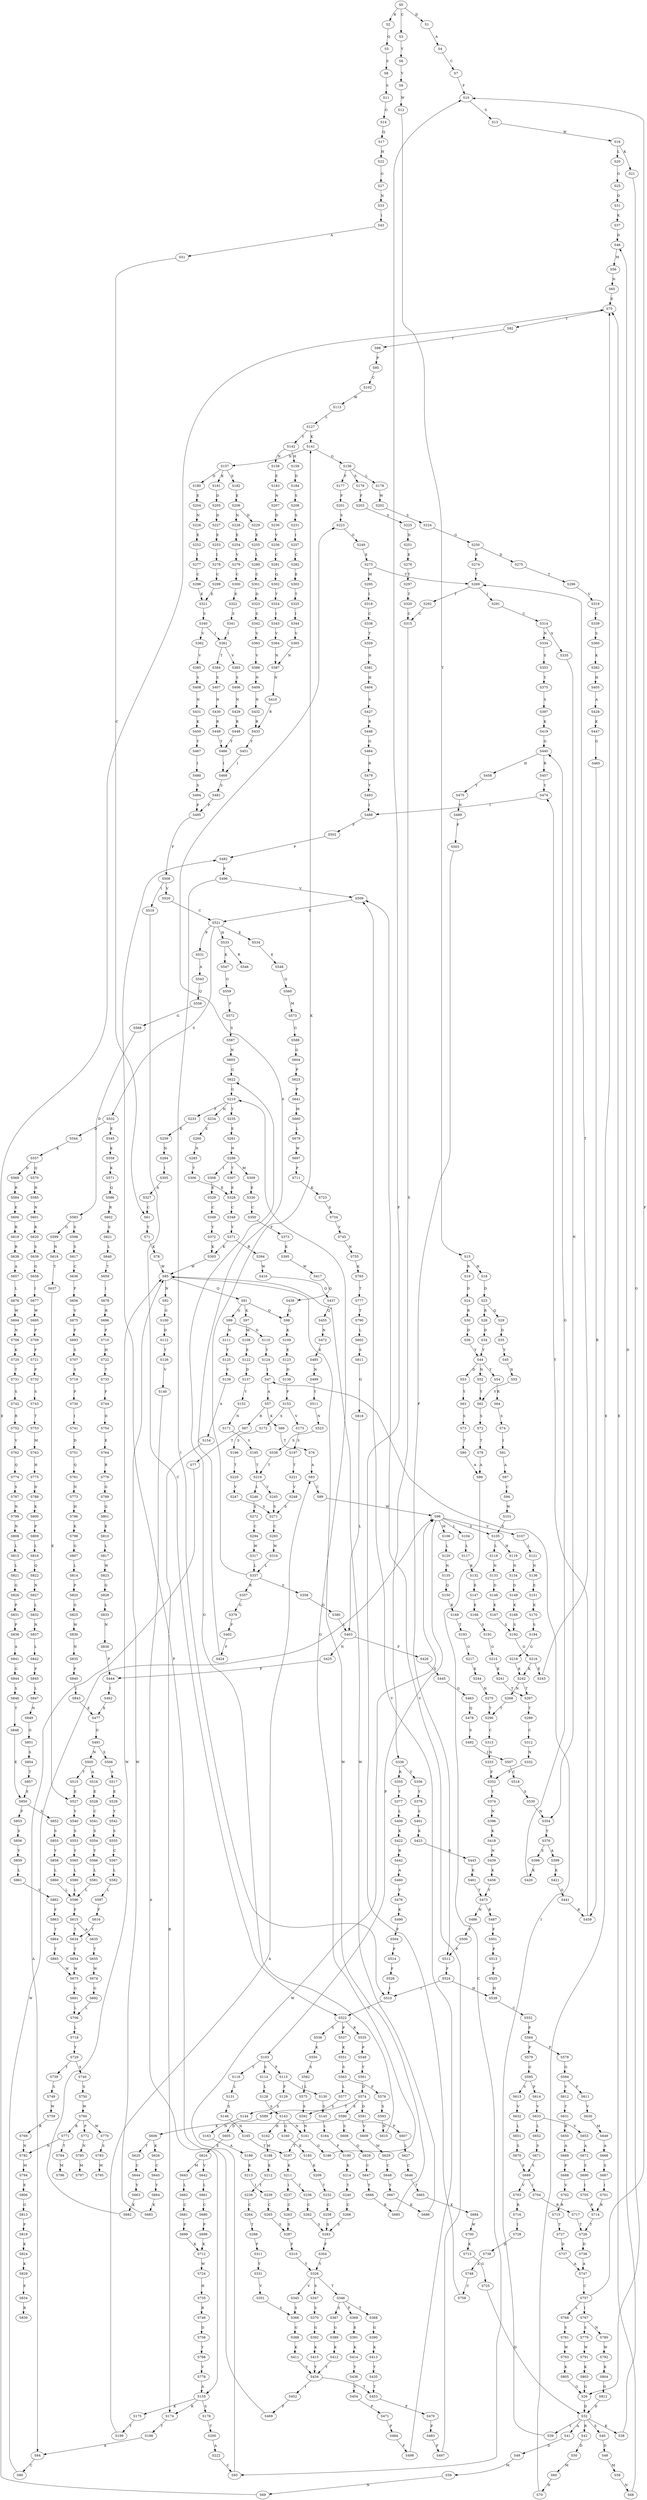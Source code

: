 strict digraph  {
	S0 -> S1 [ label = D ];
	S0 -> S2 [ label = R ];
	S0 -> S3 [ label = C ];
	S1 -> S4 [ label = A ];
	S2 -> S5 [ label = Q ];
	S3 -> S6 [ label = Y ];
	S4 -> S7 [ label = C ];
	S5 -> S8 [ label = S ];
	S6 -> S9 [ label = V ];
	S7 -> S10 [ label = F ];
	S8 -> S11 [ label = S ];
	S9 -> S12 [ label = W ];
	S10 -> S13 [ label = S ];
	S11 -> S14 [ label = G ];
	S12 -> S15 [ label = T ];
	S13 -> S16 [ label = W ];
	S14 -> S17 [ label = Q ];
	S15 -> S18 [ label = H ];
	S15 -> S19 [ label = R ];
	S16 -> S20 [ label = L ];
	S16 -> S21 [ label = K ];
	S17 -> S22 [ label = H ];
	S18 -> S23 [ label = D ];
	S19 -> S24 [ label = D ];
	S20 -> S25 [ label = G ];
	S21 -> S26 [ label = G ];
	S22 -> S27 [ label = G ];
	S23 -> S28 [ label = R ];
	S23 -> S29 [ label = Q ];
	S24 -> S30 [ label = R ];
	S25 -> S31 [ label = D ];
	S26 -> S32 [ label = D ];
	S27 -> S33 [ label = N ];
	S28 -> S34 [ label = D ];
	S29 -> S35 [ label = D ];
	S30 -> S36 [ label = D ];
	S31 -> S37 [ label = K ];
	S32 -> S38 [ label = K ];
	S32 -> S39 [ label = Y ];
	S32 -> S40 [ label = S ];
	S32 -> S41 [ label = A ];
	S32 -> S42 [ label = R ];
	S33 -> S43 [ label = I ];
	S34 -> S44 [ label = Y ];
	S35 -> S45 [ label = Y ];
	S36 -> S44 [ label = Y ];
	S37 -> S46 [ label = D ];
	S38 -> S46 [ label = D ];
	S39 -> S47 [ label = I ];
	S40 -> S48 [ label = D ];
	S41 -> S49 [ label = D ];
	S42 -> S50 [ label = D ];
	S43 -> S51 [ label = A ];
	S44 -> S52 [ label = N ];
	S44 -> S53 [ label = D ];
	S44 -> S54 [ label = Y ];
	S45 -> S55 [ label = N ];
	S46 -> S56 [ label = M ];
	S47 -> S57 [ label = A ];
	S48 -> S58 [ label = M ];
	S49 -> S59 [ label = M ];
	S50 -> S60 [ label = M ];
	S51 -> S61 [ label = C ];
	S52 -> S62 [ label = Y ];
	S53 -> S63 [ label = Y ];
	S54 -> S64 [ label = R ];
	S55 -> S62 [ label = Y ];
	S56 -> S65 [ label = N ];
	S57 -> S66 [ label = K ];
	S57 -> S67 [ label = R ];
	S58 -> S68 [ label = N ];
	S59 -> S69 [ label = N ];
	S60 -> S70 [ label = N ];
	S61 -> S71 [ label = Y ];
	S62 -> S72 [ label = S ];
	S63 -> S73 [ label = S ];
	S64 -> S74 [ label = S ];
	S65 -> S75 [ label = E ];
	S66 -> S76 [ label = T ];
	S67 -> S77 [ label = T ];
	S68 -> S75 [ label = E ];
	S69 -> S75 [ label = E ];
	S70 -> S75 [ label = E ];
	S71 -> S78 [ label = K ];
	S72 -> S79 [ label = T ];
	S73 -> S80 [ label = T ];
	S74 -> S81 [ label = I ];
	S75 -> S82 [ label = T ];
	S76 -> S83 [ label = A ];
	S77 -> S84 [ label = A ];
	S78 -> S85 [ label = W ];
	S79 -> S86 [ label = A ];
	S80 -> S86 [ label = A ];
	S81 -> S87 [ label = A ];
	S82 -> S88 [ label = T ];
	S83 -> S89 [ label = C ];
	S84 -> S90 [ label = C ];
	S85 -> S91 [ label = Q ];
	S85 -> S92 [ label = N ];
	S86 -> S93 [ label = C ];
	S87 -> S94 [ label = C ];
	S88 -> S95 [ label = P ];
	S89 -> S96 [ label = W ];
	S90 -> S96 [ label = W ];
	S91 -> S97 [ label = K ];
	S91 -> S98 [ label = Q ];
	S91 -> S99 [ label = G ];
	S92 -> S100 [ label = G ];
	S93 -> S96 [ label = W ];
	S94 -> S101 [ label = W ];
	S95 -> S102 [ label = C ];
	S96 -> S103 [ label = P ];
	S96 -> S104 [ label = L ];
	S96 -> S105 [ label = S ];
	S96 -> S106 [ label = M ];
	S96 -> S107 [ label = V ];
	S97 -> S108 [ label = M ];
	S98 -> S109 [ label = K ];
	S99 -> S110 [ label = D ];
	S99 -> S111 [ label = N ];
	S100 -> S112 [ label = D ];
	S101 -> S105 [ label = S ];
	S102 -> S113 [ label = W ];
	S103 -> S114 [ label = S ];
	S103 -> S115 [ label = F ];
	S103 -> S116 [ label = Y ];
	S104 -> S117 [ label = L ];
	S105 -> S118 [ label = L ];
	S105 -> S119 [ label = H ];
	S106 -> S120 [ label = L ];
	S107 -> S121 [ label = L ];
	S108 -> S122 [ label = E ];
	S109 -> S123 [ label = E ];
	S110 -> S124 [ label = Y ];
	S111 -> S125 [ label = Y ];
	S112 -> S126 [ label = Y ];
	S113 -> S127 [ label = L ];
	S114 -> S128 [ label = L ];
	S115 -> S129 [ label = F ];
	S115 -> S130 [ label = I ];
	S116 -> S131 [ label = L ];
	S117 -> S132 [ label = K ];
	S118 -> S133 [ label = N ];
	S119 -> S134 [ label = N ];
	S120 -> S135 [ label = N ];
	S121 -> S136 [ label = N ];
	S122 -> S137 [ label = D ];
	S123 -> S138 [ label = D ];
	S124 -> S47 [ label = I ];
	S125 -> S139 [ label = V ];
	S126 -> S140 [ label = V ];
	S127 -> S141 [ label = K ];
	S127 -> S142 [ label = Y ];
	S128 -> S143 [ label = S ];
	S129 -> S144 [ label = S ];
	S130 -> S145 [ label = S ];
	S131 -> S146 [ label = S ];
	S132 -> S147 [ label = E ];
	S133 -> S148 [ label = D ];
	S134 -> S149 [ label = D ];
	S135 -> S150 [ label = Q ];
	S136 -> S151 [ label = E ];
	S137 -> S152 [ label = Y ];
	S138 -> S153 [ label = F ];
	S139 -> S154 [ label = A ];
	S140 -> S155 [ label = A ];
	S141 -> S156 [ label = G ];
	S141 -> S157 [ label = N ];
	S142 -> S158 [ label = N ];
	S142 -> S159 [ label = H ];
	S143 -> S160 [ label = G ];
	S143 -> S161 [ label = N ];
	S143 -> S162 [ label = H ];
	S144 -> S163 [ label = N ];
	S145 -> S164 [ label = L ];
	S146 -> S165 [ label = N ];
	S147 -> S166 [ label = E ];
	S148 -> S167 [ label = K ];
	S149 -> S168 [ label = K ];
	S150 -> S169 [ label = K ];
	S151 -> S170 [ label = K ];
	S152 -> S171 [ label = N ];
	S153 -> S172 [ label = S ];
	S153 -> S173 [ label = V ];
	S154 -> S174 [ label = R ];
	S155 -> S175 [ label = K ];
	S155 -> S174 [ label = R ];
	S155 -> S176 [ label = S ];
	S156 -> S177 [ label = F ];
	S156 -> S178 [ label = L ];
	S156 -> S179 [ label = S ];
	S157 -> S180 [ label = D ];
	S157 -> S181 [ label = K ];
	S157 -> S182 [ label = S ];
	S158 -> S183 [ label = E ];
	S159 -> S184 [ label = D ];
	S160 -> S185 [ label = K ];
	S161 -> S186 [ label = G ];
	S161 -> S187 [ label = T ];
	S162 -> S188 [ label = M ];
	S163 -> S189 [ label = A ];
	S164 -> S190 [ label = F ];
	S165 -> S187 [ label = T ];
	S166 -> S191 [ label = S ];
	S167 -> S192 [ label = S ];
	S168 -> S192 [ label = S ];
	S169 -> S193 [ label = T ];
	S170 -> S194 [ label = S ];
	S171 -> S195 [ label = S ];
	S172 -> S196 [ label = S ];
	S173 -> S197 [ label = S ];
	S174 -> S198 [ label = T ];
	S175 -> S199 [ label = T ];
	S176 -> S200 [ label = T ];
	S177 -> S201 [ label = F ];
	S178 -> S202 [ label = W ];
	S179 -> S203 [ label = F ];
	S180 -> S204 [ label = E ];
	S181 -> S205 [ label = D ];
	S182 -> S206 [ label = E ];
	S183 -> S207 [ label = N ];
	S184 -> S208 [ label = S ];
	S185 -> S209 [ label = K ];
	S186 -> S210 [ label = G ];
	S187 -> S211 [ label = K ];
	S188 -> S212 [ label = K ];
	S189 -> S213 [ label = K ];
	S190 -> S214 [ label = K ];
	S191 -> S215 [ label = G ];
	S192 -> S216 [ label = G ];
	S193 -> S217 [ label = G ];
	S194 -> S218 [ label = G ];
	S195 -> S219 [ label = T ];
	S196 -> S220 [ label = T ];
	S197 -> S221 [ label = T ];
	S198 -> S84 [ label = A ];
	S199 -> S83 [ label = A ];
	S200 -> S222 [ label = A ];
	S201 -> S223 [ label = S ];
	S202 -> S224 [ label = S ];
	S203 -> S225 [ label = S ];
	S204 -> S226 [ label = N ];
	S205 -> S227 [ label = D ];
	S206 -> S228 [ label = N ];
	S206 -> S229 [ label = D ];
	S207 -> S230 [ label = D ];
	S208 -> S231 [ label = S ];
	S209 -> S232 [ label = T ];
	S210 -> S233 [ label = F ];
	S210 -> S234 [ label = H ];
	S210 -> S235 [ label = Y ];
	S211 -> S236 [ label = T ];
	S211 -> S237 [ label = I ];
	S212 -> S238 [ label = T ];
	S213 -> S239 [ label = I ];
	S214 -> S240 [ label = T ];
	S215 -> S241 [ label = K ];
	S216 -> S242 [ label = K ];
	S216 -> S243 [ label = E ];
	S217 -> S244 [ label = K ];
	S218 -> S242 [ label = K ];
	S219 -> S245 [ label = V ];
	S219 -> S246 [ label = L ];
	S220 -> S247 [ label = V ];
	S221 -> S248 [ label = V ];
	S222 -> S93 [ label = C ];
	S223 -> S249 [ label = G ];
	S224 -> S250 [ label = G ];
	S225 -> S251 [ label = D ];
	S226 -> S252 [ label = E ];
	S227 -> S253 [ label = E ];
	S228 -> S254 [ label = E ];
	S229 -> S255 [ label = E ];
	S230 -> S256 [ label = V ];
	S231 -> S257 [ label = I ];
	S232 -> S258 [ label = C ];
	S233 -> S259 [ label = E ];
	S234 -> S260 [ label = E ];
	S235 -> S261 [ label = E ];
	S236 -> S262 [ label = C ];
	S237 -> S263 [ label = C ];
	S238 -> S264 [ label = C ];
	S239 -> S265 [ label = C ];
	S240 -> S266 [ label = C ];
	S241 -> S267 [ label = T ];
	S242 -> S267 [ label = T ];
	S242 -> S268 [ label = N ];
	S243 -> S269 [ label = T ];
	S244 -> S270 [ label = N ];
	S245 -> S271 [ label = S ];
	S246 -> S272 [ label = S ];
	S247 -> S271 [ label = S ];
	S248 -> S271 [ label = S ];
	S249 -> S273 [ label = E ];
	S250 -> S274 [ label = E ];
	S250 -> S275 [ label = D ];
	S251 -> S276 [ label = E ];
	S252 -> S277 [ label = I ];
	S253 -> S278 [ label = I ];
	S254 -> S279 [ label = V ];
	S255 -> S280 [ label = L ];
	S256 -> S281 [ label = C ];
	S257 -> S282 [ label = C ];
	S258 -> S283 [ label = S ];
	S259 -> S284 [ label = N ];
	S260 -> S285 [ label = N ];
	S261 -> S286 [ label = N ];
	S262 -> S283 [ label = S ];
	S263 -> S287 [ label = S ];
	S264 -> S288 [ label = T ];
	S265 -> S287 [ label = S ];
	S266 -> S283 [ label = S ];
	S267 -> S289 [ label = T ];
	S268 -> S290 [ label = T ];
	S269 -> S291 [ label = I ];
	S269 -> S292 [ label = T ];
	S270 -> S290 [ label = T ];
	S271 -> S293 [ label = C ];
	S272 -> S294 [ label = C ];
	S273 -> S269 [ label = T ];
	S273 -> S295 [ label = M ];
	S274 -> S269 [ label = T ];
	S275 -> S296 [ label = T ];
	S276 -> S297 [ label = T ];
	S277 -> S298 [ label = C ];
	S278 -> S299 [ label = C ];
	S279 -> S300 [ label = C ];
	S280 -> S301 [ label = C ];
	S281 -> S302 [ label = Q ];
	S282 -> S303 [ label = E ];
	S283 -> S304 [ label = F ];
	S284 -> S305 [ label = I ];
	S285 -> S306 [ label = T ];
	S286 -> S307 [ label = T ];
	S286 -> S308 [ label = I ];
	S286 -> S309 [ label = M ];
	S287 -> S310 [ label = F ];
	S288 -> S311 [ label = F ];
	S289 -> S312 [ label = C ];
	S290 -> S313 [ label = C ];
	S291 -> S314 [ label = C ];
	S292 -> S315 [ label = C ];
	S293 -> S316 [ label = W ];
	S294 -> S317 [ label = W ];
	S295 -> S318 [ label = I ];
	S296 -> S319 [ label = V ];
	S297 -> S320 [ label = T ];
	S298 -> S321 [ label = E ];
	S299 -> S321 [ label = E ];
	S300 -> S322 [ label = E ];
	S301 -> S323 [ label = D ];
	S302 -> S324 [ label = T ];
	S303 -> S325 [ label = T ];
	S304 -> S326 [ label = Y ];
	S305 -> S327 [ label = A ];
	S306 -> S328 [ label = E ];
	S307 -> S328 [ label = E ];
	S308 -> S329 [ label = E ];
	S309 -> S330 [ label = E ];
	S310 -> S326 [ label = Y ];
	S311 -> S331 [ label = Y ];
	S312 -> S332 [ label = N ];
	S313 -> S333 [ label = N ];
	S314 -> S334 [ label = N ];
	S314 -> S335 [ label = S ];
	S315 -> S336 [ label = S ];
	S316 -> S337 [ label = L ];
	S317 -> S337 [ label = L ];
	S318 -> S338 [ label = C ];
	S319 -> S339 [ label = C ];
	S320 -> S315 [ label = C ];
	S321 -> S340 [ label = S ];
	S322 -> S341 [ label = S ];
	S323 -> S342 [ label = S ];
	S324 -> S343 [ label = I ];
	S325 -> S344 [ label = I ];
	S326 -> S345 [ label = V ];
	S326 -> S346 [ label = T ];
	S326 -> S347 [ label = S ];
	S327 -> S61 [ label = C ];
	S328 -> S348 [ label = C ];
	S329 -> S349 [ label = C ];
	S330 -> S350 [ label = C ];
	S331 -> S351 [ label = V ];
	S332 -> S352 [ label = F ];
	S333 -> S352 [ label = F ];
	S334 -> S353 [ label = S ];
	S335 -> S354 [ label = N ];
	S336 -> S355 [ label = R ];
	S336 -> S356 [ label = Y ];
	S337 -> S141 [ label = K ];
	S337 -> S357 [ label = R ];
	S337 -> S358 [ label = S ];
	S338 -> S359 [ label = T ];
	S339 -> S360 [ label = S ];
	S340 -> S361 [ label = I ];
	S340 -> S362 [ label = V ];
	S341 -> S361 [ label = I ];
	S342 -> S363 [ label = V ];
	S343 -> S364 [ label = V ];
	S344 -> S365 [ label = V ];
	S345 -> S366 [ label = S ];
	S346 -> S367 [ label = S ];
	S346 -> S368 [ label = T ];
	S346 -> S369 [ label = F ];
	S347 -> S370 [ label = S ];
	S348 -> S371 [ label = Y ];
	S349 -> S372 [ label = Y ];
	S350 -> S373 [ label = F ];
	S351 -> S366 [ label = S ];
	S352 -> S374 [ label = Y ];
	S353 -> S375 [ label = Y ];
	S354 -> S376 [ label = Y ];
	S355 -> S377 [ label = Y ];
	S356 -> S378 [ label = Y ];
	S357 -> S379 [ label = G ];
	S358 -> S380 [ label = G ];
	S359 -> S381 [ label = N ];
	S360 -> S382 [ label = K ];
	S361 -> S383 [ label = V ];
	S361 -> S384 [ label = T ];
	S362 -> S385 [ label = V ];
	S363 -> S386 [ label = V ];
	S364 -> S387 [ label = N ];
	S365 -> S387 [ label = N ];
	S366 -> S388 [ label = G ];
	S367 -> S389 [ label = G ];
	S368 -> S390 [ label = G ];
	S369 -> S391 [ label = E ];
	S370 -> S392 [ label = G ];
	S371 -> S393 [ label = K ];
	S371 -> S394 [ label = R ];
	S372 -> S393 [ label = K ];
	S373 -> S395 [ label = K ];
	S374 -> S396 [ label = N ];
	S375 -> S397 [ label = S ];
	S376 -> S398 [ label = S ];
	S376 -> S399 [ label = A ];
	S377 -> S400 [ label = L ];
	S378 -> S401 [ label = S ];
	S379 -> S402 [ label = F ];
	S380 -> S403 [ label = L ];
	S381 -> S404 [ label = H ];
	S382 -> S405 [ label = H ];
	S383 -> S406 [ label = S ];
	S384 -> S407 [ label = S ];
	S385 -> S408 [ label = S ];
	S386 -> S409 [ label = N ];
	S387 -> S410 [ label = N ];
	S388 -> S411 [ label = K ];
	S389 -> S412 [ label = K ];
	S390 -> S413 [ label = K ];
	S391 -> S414 [ label = K ];
	S392 -> S415 [ label = K ];
	S393 -> S85 [ label = W ];
	S394 -> S416 [ label = W ];
	S395 -> S417 [ label = W ];
	S396 -> S418 [ label = K ];
	S397 -> S419 [ label = K ];
	S398 -> S420 [ label = K ];
	S399 -> S421 [ label = K ];
	S400 -> S422 [ label = K ];
	S401 -> S423 [ label = K ];
	S402 -> S424 [ label = F ];
	S403 -> S425 [ label = N ];
	S403 -> S426 [ label = F ];
	S404 -> S427 [ label = S ];
	S405 -> S428 [ label = A ];
	S406 -> S429 [ label = N ];
	S407 -> S430 [ label = N ];
	S408 -> S431 [ label = N ];
	S409 -> S432 [ label = N ];
	S410 -> S433 [ label = R ];
	S411 -> S434 [ label = Y ];
	S412 -> S434 [ label = Y ];
	S413 -> S435 [ label = Y ];
	S414 -> S436 [ label = Y ];
	S415 -> S434 [ label = Y ];
	S416 -> S437 [ label = Q ];
	S417 -> S438 [ label = Q ];
	S418 -> S439 [ label = N ];
	S419 -> S440 [ label = G ];
	S420 -> S440 [ label = G ];
	S421 -> S441 [ label = G ];
	S422 -> S442 [ label = R ];
	S423 -> S443 [ label = N ];
	S424 -> S223 [ label = S ];
	S425 -> S444 [ label = P ];
	S426 -> S445 [ label = S ];
	S427 -> S446 [ label = R ];
	S428 -> S447 [ label = K ];
	S429 -> S448 [ label = R ];
	S430 -> S449 [ label = R ];
	S431 -> S450 [ label = K ];
	S432 -> S433 [ label = R ];
	S433 -> S451 [ label = Y ];
	S434 -> S452 [ label = I ];
	S434 -> S453 [ label = T ];
	S435 -> S453 [ label = T ];
	S436 -> S454 [ label = V ];
	S437 -> S455 [ label = Q ];
	S438 -> S98 [ label = Q ];
	S439 -> S456 [ label = K ];
	S440 -> S457 [ label = R ];
	S440 -> S458 [ label = H ];
	S441 -> S459 [ label = R ];
	S442 -> S460 [ label = A ];
	S443 -> S461 [ label = K ];
	S444 -> S462 [ label = I ];
	S445 -> S463 [ label = G ];
	S446 -> S464 [ label = G ];
	S447 -> S465 [ label = G ];
	S448 -> S466 [ label = Y ];
	S449 -> S466 [ label = Y ];
	S450 -> S467 [ label = Y ];
	S451 -> S468 [ label = I ];
	S452 -> S469 [ label = F ];
	S453 -> S470 [ label = F ];
	S454 -> S471 [ label = F ];
	S455 -> S472 [ label = N ];
	S456 -> S473 [ label = Y ];
	S457 -> S474 [ label = Y ];
	S458 -> S475 [ label = Y ];
	S459 -> S474 [ label = Y ];
	S460 -> S476 [ label = Y ];
	S461 -> S473 [ label = Y ];
	S462 -> S477 [ label = E ];
	S463 -> S478 [ label = Q ];
	S464 -> S479 [ label = R ];
	S465 -> S459 [ label = R ];
	S466 -> S468 [ label = I ];
	S467 -> S480 [ label = I ];
	S468 -> S481 [ label = S ];
	S469 -> S482 [ label = P ];
	S470 -> S483 [ label = P ];
	S471 -> S484 [ label = P ];
	S472 -> S485 [ label = E ];
	S473 -> S486 [ label = N ];
	S473 -> S487 [ label = R ];
	S474 -> S488 [ label = I ];
	S475 -> S489 [ label = N ];
	S476 -> S490 [ label = K ];
	S477 -> S491 [ label = G ];
	S478 -> S492 [ label = S ];
	S479 -> S493 [ label = Y ];
	S480 -> S494 [ label = S ];
	S481 -> S495 [ label = P ];
	S482 -> S496 [ label = F ];
	S483 -> S497 [ label = F ];
	S484 -> S498 [ label = F ];
	S485 -> S499 [ label = N ];
	S486 -> S500 [ label = F ];
	S487 -> S501 [ label = F ];
	S488 -> S502 [ label = F ];
	S489 -> S503 [ label = F ];
	S490 -> S504 [ label = F ];
	S491 -> S505 [ label = N ];
	S491 -> S506 [ label = S ];
	S492 -> S507 [ label = I ];
	S493 -> S488 [ label = I ];
	S494 -> S495 [ label = P ];
	S495 -> S508 [ label = F ];
	S496 -> S509 [ label = V ];
	S496 -> S510 [ label = I ];
	S497 -> S509 [ label = V ];
	S498 -> S509 [ label = V ];
	S499 -> S511 [ label = Y ];
	S500 -> S512 [ label = P ];
	S501 -> S513 [ label = P ];
	S502 -> S482 [ label = P ];
	S503 -> S512 [ label = P ];
	S504 -> S514 [ label = P ];
	S505 -> S515 [ label = T ];
	S505 -> S516 [ label = A ];
	S506 -> S517 [ label = S ];
	S507 -> S518 [ label = C ];
	S508 -> S519 [ label = I ];
	S508 -> S520 [ label = V ];
	S509 -> S521 [ label = C ];
	S510 -> S522 [ label = C ];
	S511 -> S523 [ label = N ];
	S512 -> S524 [ label = F ];
	S513 -> S525 [ label = F ];
	S514 -> S526 [ label = F ];
	S515 -> S527 [ label = E ];
	S516 -> S528 [ label = E ];
	S517 -> S529 [ label = E ];
	S518 -> S530 [ label = S ];
	S519 -> S522 [ label = C ];
	S520 -> S521 [ label = C ];
	S521 -> S531 [ label = P ];
	S521 -> S532 [ label = S ];
	S521 -> S533 [ label = H ];
	S521 -> S534 [ label = E ];
	S522 -> S535 [ label = R ];
	S522 -> S536 [ label = S ];
	S522 -> S537 [ label = P ];
	S523 -> S538 [ label = S ];
	S524 -> S510 [ label = I ];
	S524 -> S539 [ label = H ];
	S525 -> S539 [ label = H ];
	S526 -> S510 [ label = I ];
	S527 -> S540 [ label = Y ];
	S528 -> S541 [ label = C ];
	S529 -> S542 [ label = Y ];
	S530 -> S354 [ label = N ];
	S531 -> S543 [ label = A ];
	S532 -> S544 [ label = D ];
	S532 -> S545 [ label = E ];
	S533 -> S546 [ label = R ];
	S533 -> S547 [ label = K ];
	S534 -> S548 [ label = E ];
	S535 -> S549 [ label = P ];
	S536 -> S550 [ label = K ];
	S537 -> S551 [ label = K ];
	S538 -> S219 [ label = T ];
	S539 -> S552 [ label = C ];
	S540 -> S553 [ label = S ];
	S541 -> S554 [ label = S ];
	S542 -> S555 [ label = S ];
	S543 -> S556 [ label = Q ];
	S544 -> S557 [ label = K ];
	S545 -> S558 [ label = K ];
	S547 -> S559 [ label = G ];
	S548 -> S560 [ label = Q ];
	S549 -> S561 [ label = Y ];
	S550 -> S562 [ label = S ];
	S551 -> S563 [ label = S ];
	S552 -> S564 [ label = P ];
	S553 -> S565 [ label = Y ];
	S554 -> S566 [ label = Y ];
	S555 -> S567 [ label = C ];
	S556 -> S568 [ label = G ];
	S557 -> S569 [ label = D ];
	S557 -> S570 [ label = Q ];
	S558 -> S571 [ label = K ];
	S559 -> S572 [ label = F ];
	S560 -> S573 [ label = M ];
	S561 -> S574 [ label = D ];
	S562 -> S575 [ label = L ];
	S563 -> S576 [ label = F ];
	S563 -> S577 [ label = L ];
	S564 -> S578 [ label = P ];
	S564 -> S579 [ label = F ];
	S565 -> S580 [ label = L ];
	S566 -> S581 [ label = L ];
	S567 -> S582 [ label = L ];
	S568 -> S583 [ label = D ];
	S569 -> S584 [ label = R ];
	S570 -> S585 [ label = H ];
	S571 -> S586 [ label = Q ];
	S572 -> S587 [ label = S ];
	S573 -> S588 [ label = G ];
	S574 -> S589 [ label = T ];
	S574 -> S590 [ label = E ];
	S574 -> S591 [ label = D ];
	S575 -> S592 [ label = S ];
	S576 -> S593 [ label = S ];
	S577 -> S592 [ label = S ];
	S578 -> S594 [ label = G ];
	S579 -> S595 [ label = G ];
	S580 -> S596 [ label = L ];
	S581 -> S596 [ label = L ];
	S582 -> S597 [ label = L ];
	S583 -> S598 [ label = S ];
	S583 -> S599 [ label = G ];
	S584 -> S600 [ label = E ];
	S585 -> S601 [ label = N ];
	S586 -> S602 [ label = R ];
	S587 -> S603 [ label = N ];
	S588 -> S604 [ label = G ];
	S589 -> S605 [ label = D ];
	S590 -> S606 [ label = K ];
	S590 -> S607 [ label = P ];
	S590 -> S608 [ label = S ];
	S591 -> S609 [ label = V ];
	S592 -> S161 [ label = N ];
	S593 -> S610 [ label = N ];
	S594 -> S611 [ label = F ];
	S594 -> S612 [ label = V ];
	S595 -> S613 [ label = S ];
	S595 -> S614 [ label = P ];
	S596 -> S615 [ label = F ];
	S597 -> S616 [ label = F ];
	S598 -> S617 [ label = S ];
	S599 -> S618 [ label = N ];
	S600 -> S619 [ label = R ];
	S601 -> S620 [ label = R ];
	S602 -> S621 [ label = S ];
	S603 -> S622 [ label = G ];
	S604 -> S623 [ label = P ];
	S605 -> S624 [ label = E ];
	S606 -> S625 [ label = T ];
	S606 -> S626 [ label = K ];
	S607 -> S627 [ label = L ];
	S608 -> S628 [ label = Q ];
	S609 -> S629 [ label = M ];
	S610 -> S622 [ label = G ];
	S611 -> S630 [ label = V ];
	S612 -> S631 [ label = T ];
	S613 -> S632 [ label = V ];
	S614 -> S633 [ label = V ];
	S615 -> S634 [ label = T ];
	S615 -> S635 [ label = A ];
	S616 -> S634 [ label = T ];
	S617 -> S636 [ label = C ];
	S618 -> S637 [ label = T ];
	S619 -> S638 [ label = R ];
	S620 -> S639 [ label = S ];
	S621 -> S640 [ label = L ];
	S622 -> S210 [ label = G ];
	S623 -> S641 [ label = P ];
	S624 -> S642 [ label = V ];
	S624 -> S643 [ label = M ];
	S625 -> S644 [ label = C ];
	S626 -> S645 [ label = C ];
	S627 -> S646 [ label = C ];
	S628 -> S647 [ label = C ];
	S629 -> S648 [ label = C ];
	S630 -> S649 [ label = M ];
	S631 -> S650 [ label = R ];
	S632 -> S651 [ label = L ];
	S633 -> S652 [ label = L ];
	S633 -> S653 [ label = V ];
	S634 -> S654 [ label = T ];
	S635 -> S655 [ label = T ];
	S636 -> S656 [ label = F ];
	S637 -> S527 [ label = E ];
	S638 -> S657 [ label = A ];
	S639 -> S658 [ label = G ];
	S640 -> S659 [ label = T ];
	S641 -> S660 [ label = M ];
	S642 -> S661 [ label = L ];
	S643 -> S662 [ label = L ];
	S644 -> S663 [ label = Y ];
	S645 -> S664 [ label = Y ];
	S646 -> S665 [ label = T ];
	S647 -> S666 [ label = Y ];
	S648 -> S667 [ label = Y ];
	S649 -> S668 [ label = A ];
	S650 -> S669 [ label = A ];
	S651 -> S670 [ label = S ];
	S652 -> S671 [ label = S ];
	S653 -> S672 [ label = A ];
	S654 -> S673 [ label = W ];
	S655 -> S674 [ label = W ];
	S656 -> S675 [ label = V ];
	S657 -> S676 [ label = L ];
	S658 -> S677 [ label = I ];
	S659 -> S678 [ label = I ];
	S660 -> S679 [ label = L ];
	S661 -> S680 [ label = C ];
	S662 -> S681 [ label = C ];
	S663 -> S682 [ label = K ];
	S664 -> S683 [ label = K ];
	S665 -> S684 [ label = K ];
	S666 -> S685 [ label = K ];
	S667 -> S686 [ label = K ];
	S668 -> S687 [ label = S ];
	S669 -> S688 [ label = P ];
	S670 -> S689 [ label = S ];
	S671 -> S689 [ label = S ];
	S672 -> S690 [ label = S ];
	S673 -> S691 [ label = G ];
	S674 -> S692 [ label = G ];
	S675 -> S693 [ label = F ];
	S676 -> S694 [ label = W ];
	S677 -> S695 [ label = W ];
	S678 -> S696 [ label = R ];
	S679 -> S697 [ label = W ];
	S680 -> S698 [ label = P ];
	S681 -> S699 [ label = P ];
	S682 -> S85 [ label = W ];
	S683 -> S85 [ label = W ];
	S684 -> S700 [ label = W ];
	S685 -> S85 [ label = W ];
	S686 -> S85 [ label = W ];
	S687 -> S701 [ label = I ];
	S688 -> S702 [ label = V ];
	S689 -> S703 [ label = V ];
	S689 -> S704 [ label = I ];
	S690 -> S705 [ label = I ];
	S691 -> S706 [ label = L ];
	S692 -> S706 [ label = L ];
	S693 -> S707 [ label = S ];
	S694 -> S708 [ label = N ];
	S695 -> S709 [ label = P ];
	S696 -> S710 [ label = P ];
	S697 -> S711 [ label = P ];
	S698 -> S712 [ label = K ];
	S699 -> S712 [ label = K ];
	S700 -> S713 [ label = K ];
	S701 -> S714 [ label = R ];
	S702 -> S715 [ label = R ];
	S703 -> S716 [ label = R ];
	S704 -> S717 [ label = R ];
	S705 -> S714 [ label = R ];
	S706 -> S718 [ label = L ];
	S707 -> S719 [ label = S ];
	S708 -> S720 [ label = K ];
	S709 -> S721 [ label = F ];
	S710 -> S722 [ label = H ];
	S711 -> S723 [ label = K ];
	S712 -> S724 [ label = W ];
	S713 -> S725 [ label = G ];
	S714 -> S726 [ label = T ];
	S715 -> S727 [ label = T ];
	S716 -> S728 [ label = I ];
	S717 -> S726 [ label = T ];
	S718 -> S729 [ label = Y ];
	S719 -> S730 [ label = P ];
	S720 -> S731 [ label = T ];
	S721 -> S732 [ label = P ];
	S722 -> S733 [ label = T ];
	S723 -> S734 [ label = S ];
	S724 -> S735 [ label = H ];
	S725 -> S32 [ label = D ];
	S726 -> S736 [ label = D ];
	S727 -> S737 [ label = D ];
	S728 -> S738 [ label = D ];
	S729 -> S739 [ label = T ];
	S729 -> S740 [ label = S ];
	S730 -> S741 [ label = I ];
	S731 -> S742 [ label = S ];
	S732 -> S743 [ label = S ];
	S733 -> S744 [ label = F ];
	S734 -> S745 [ label = V ];
	S735 -> S746 [ label = R ];
	S736 -> S747 [ label = A ];
	S737 -> S747 [ label = A ];
	S738 -> S748 [ label = A ];
	S739 -> S749 [ label = S ];
	S740 -> S750 [ label = S ];
	S741 -> S751 [ label = D ];
	S742 -> S752 [ label = R ];
	S743 -> S753 [ label = T ];
	S744 -> S754 [ label = D ];
	S745 -> S755 [ label = N ];
	S746 -> S756 [ label = D ];
	S747 -> S757 [ label = C ];
	S748 -> S758 [ label = C ];
	S749 -> S759 [ label = W ];
	S750 -> S760 [ label = W ];
	S751 -> S761 [ label = Q ];
	S752 -> S762 [ label = V ];
	S753 -> S763 [ label = M ];
	S754 -> S764 [ label = E ];
	S755 -> S765 [ label = K ];
	S756 -> S766 [ label = Y ];
	S757 -> S767 [ label = I ];
	S757 -> S768 [ label = L ];
	S757 -> S10 [ label = F ];
	S758 -> S10 [ label = F ];
	S759 -> S769 [ label = R ];
	S760 -> S770 [ label = W ];
	S760 -> S771 [ label = R ];
	S760 -> S772 [ label = P ];
	S761 -> S773 [ label = N ];
	S762 -> S774 [ label = Q ];
	S763 -> S775 [ label = H ];
	S764 -> S776 [ label = R ];
	S765 -> S777 [ label = T ];
	S766 -> S778 [ label = V ];
	S767 -> S779 [ label = S ];
	S767 -> S780 [ label = N ];
	S768 -> S781 [ label = S ];
	S769 -> S782 [ label = N ];
	S770 -> S783 [ label = S ];
	S771 -> S782 [ label = N ];
	S771 -> S784 [ label = T ];
	S772 -> S785 [ label = N ];
	S773 -> S786 [ label = H ];
	S774 -> S787 [ label = S ];
	S775 -> S788 [ label = D ];
	S776 -> S789 [ label = G ];
	S777 -> S790 [ label = T ];
	S778 -> S155 [ label = A ];
	S779 -> S791 [ label = W ];
	S780 -> S792 [ label = W ];
	S781 -> S793 [ label = W ];
	S782 -> S794 [ label = M ];
	S783 -> S795 [ label = M ];
	S784 -> S796 [ label = M ];
	S785 -> S797 [ label = M ];
	S786 -> S798 [ label = K ];
	S787 -> S799 [ label = N ];
	S788 -> S800 [ label = K ];
	S789 -> S801 [ label = G ];
	S790 -> S802 [ label = L ];
	S791 -> S803 [ label = K ];
	S792 -> S804 [ label = K ];
	S793 -> S805 [ label = K ];
	S794 -> S806 [ label = E ];
	S798 -> S807 [ label = G ];
	S799 -> S808 [ label = N ];
	S800 -> S809 [ label = P ];
	S801 -> S810 [ label = E ];
	S802 -> S811 [ label = S ];
	S803 -> S26 [ label = G ];
	S804 -> S812 [ label = G ];
	S805 -> S26 [ label = G ];
	S806 -> S813 [ label = G ];
	S807 -> S814 [ label = L ];
	S808 -> S815 [ label = L ];
	S809 -> S816 [ label = L ];
	S810 -> S817 [ label = L ];
	S811 -> S818 [ label = G ];
	S812 -> S32 [ label = D ];
	S813 -> S819 [ label = P ];
	S814 -> S820 [ label = P ];
	S815 -> S821 [ label = L ];
	S816 -> S822 [ label = Q ];
	S817 -> S823 [ label = W ];
	S818 -> S403 [ label = L ];
	S819 -> S824 [ label = K ];
	S820 -> S825 [ label = G ];
	S821 -> S826 [ label = G ];
	S822 -> S827 [ label = N ];
	S823 -> S828 [ label = G ];
	S824 -> S829 [ label = K ];
	S825 -> S830 [ label = W ];
	S826 -> S831 [ label = P ];
	S827 -> S832 [ label = L ];
	S828 -> S833 [ label = L ];
	S829 -> S834 [ label = E ];
	S830 -> S835 [ label = N ];
	S831 -> S836 [ label = P ];
	S832 -> S837 [ label = N ];
	S833 -> S838 [ label = N ];
	S834 -> S839 [ label = R ];
	S835 -> S840 [ label = P ];
	S836 -> S841 [ label = A ];
	S837 -> S842 [ label = L ];
	S838 -> S444 [ label = P ];
	S840 -> S843 [ label = I ];
	S841 -> S844 [ label = G ];
	S842 -> S845 [ label = P ];
	S843 -> S477 [ label = E ];
	S844 -> S846 [ label = S ];
	S845 -> S847 [ label = L ];
	S846 -> S848 [ label = T ];
	S847 -> S849 [ label = N ];
	S848 -> S850 [ label = E ];
	S849 -> S851 [ label = G ];
	S850 -> S852 [ label = S ];
	S850 -> S853 [ label = F ];
	S851 -> S854 [ label = S ];
	S852 -> S855 [ label = S ];
	S853 -> S856 [ label = S ];
	S854 -> S857 [ label = T ];
	S855 -> S858 [ label = Y ];
	S856 -> S859 [ label = Y ];
	S857 -> S850 [ label = E ];
	S858 -> S860 [ label = L ];
	S859 -> S861 [ label = L ];
	S860 -> S596 [ label = L ];
	S861 -> S862 [ label = V ];
	S862 -> S863 [ label = F ];
	S863 -> S864 [ label = T ];
	S864 -> S865 [ label = T ];
	S865 -> S673 [ label = W ];
}
